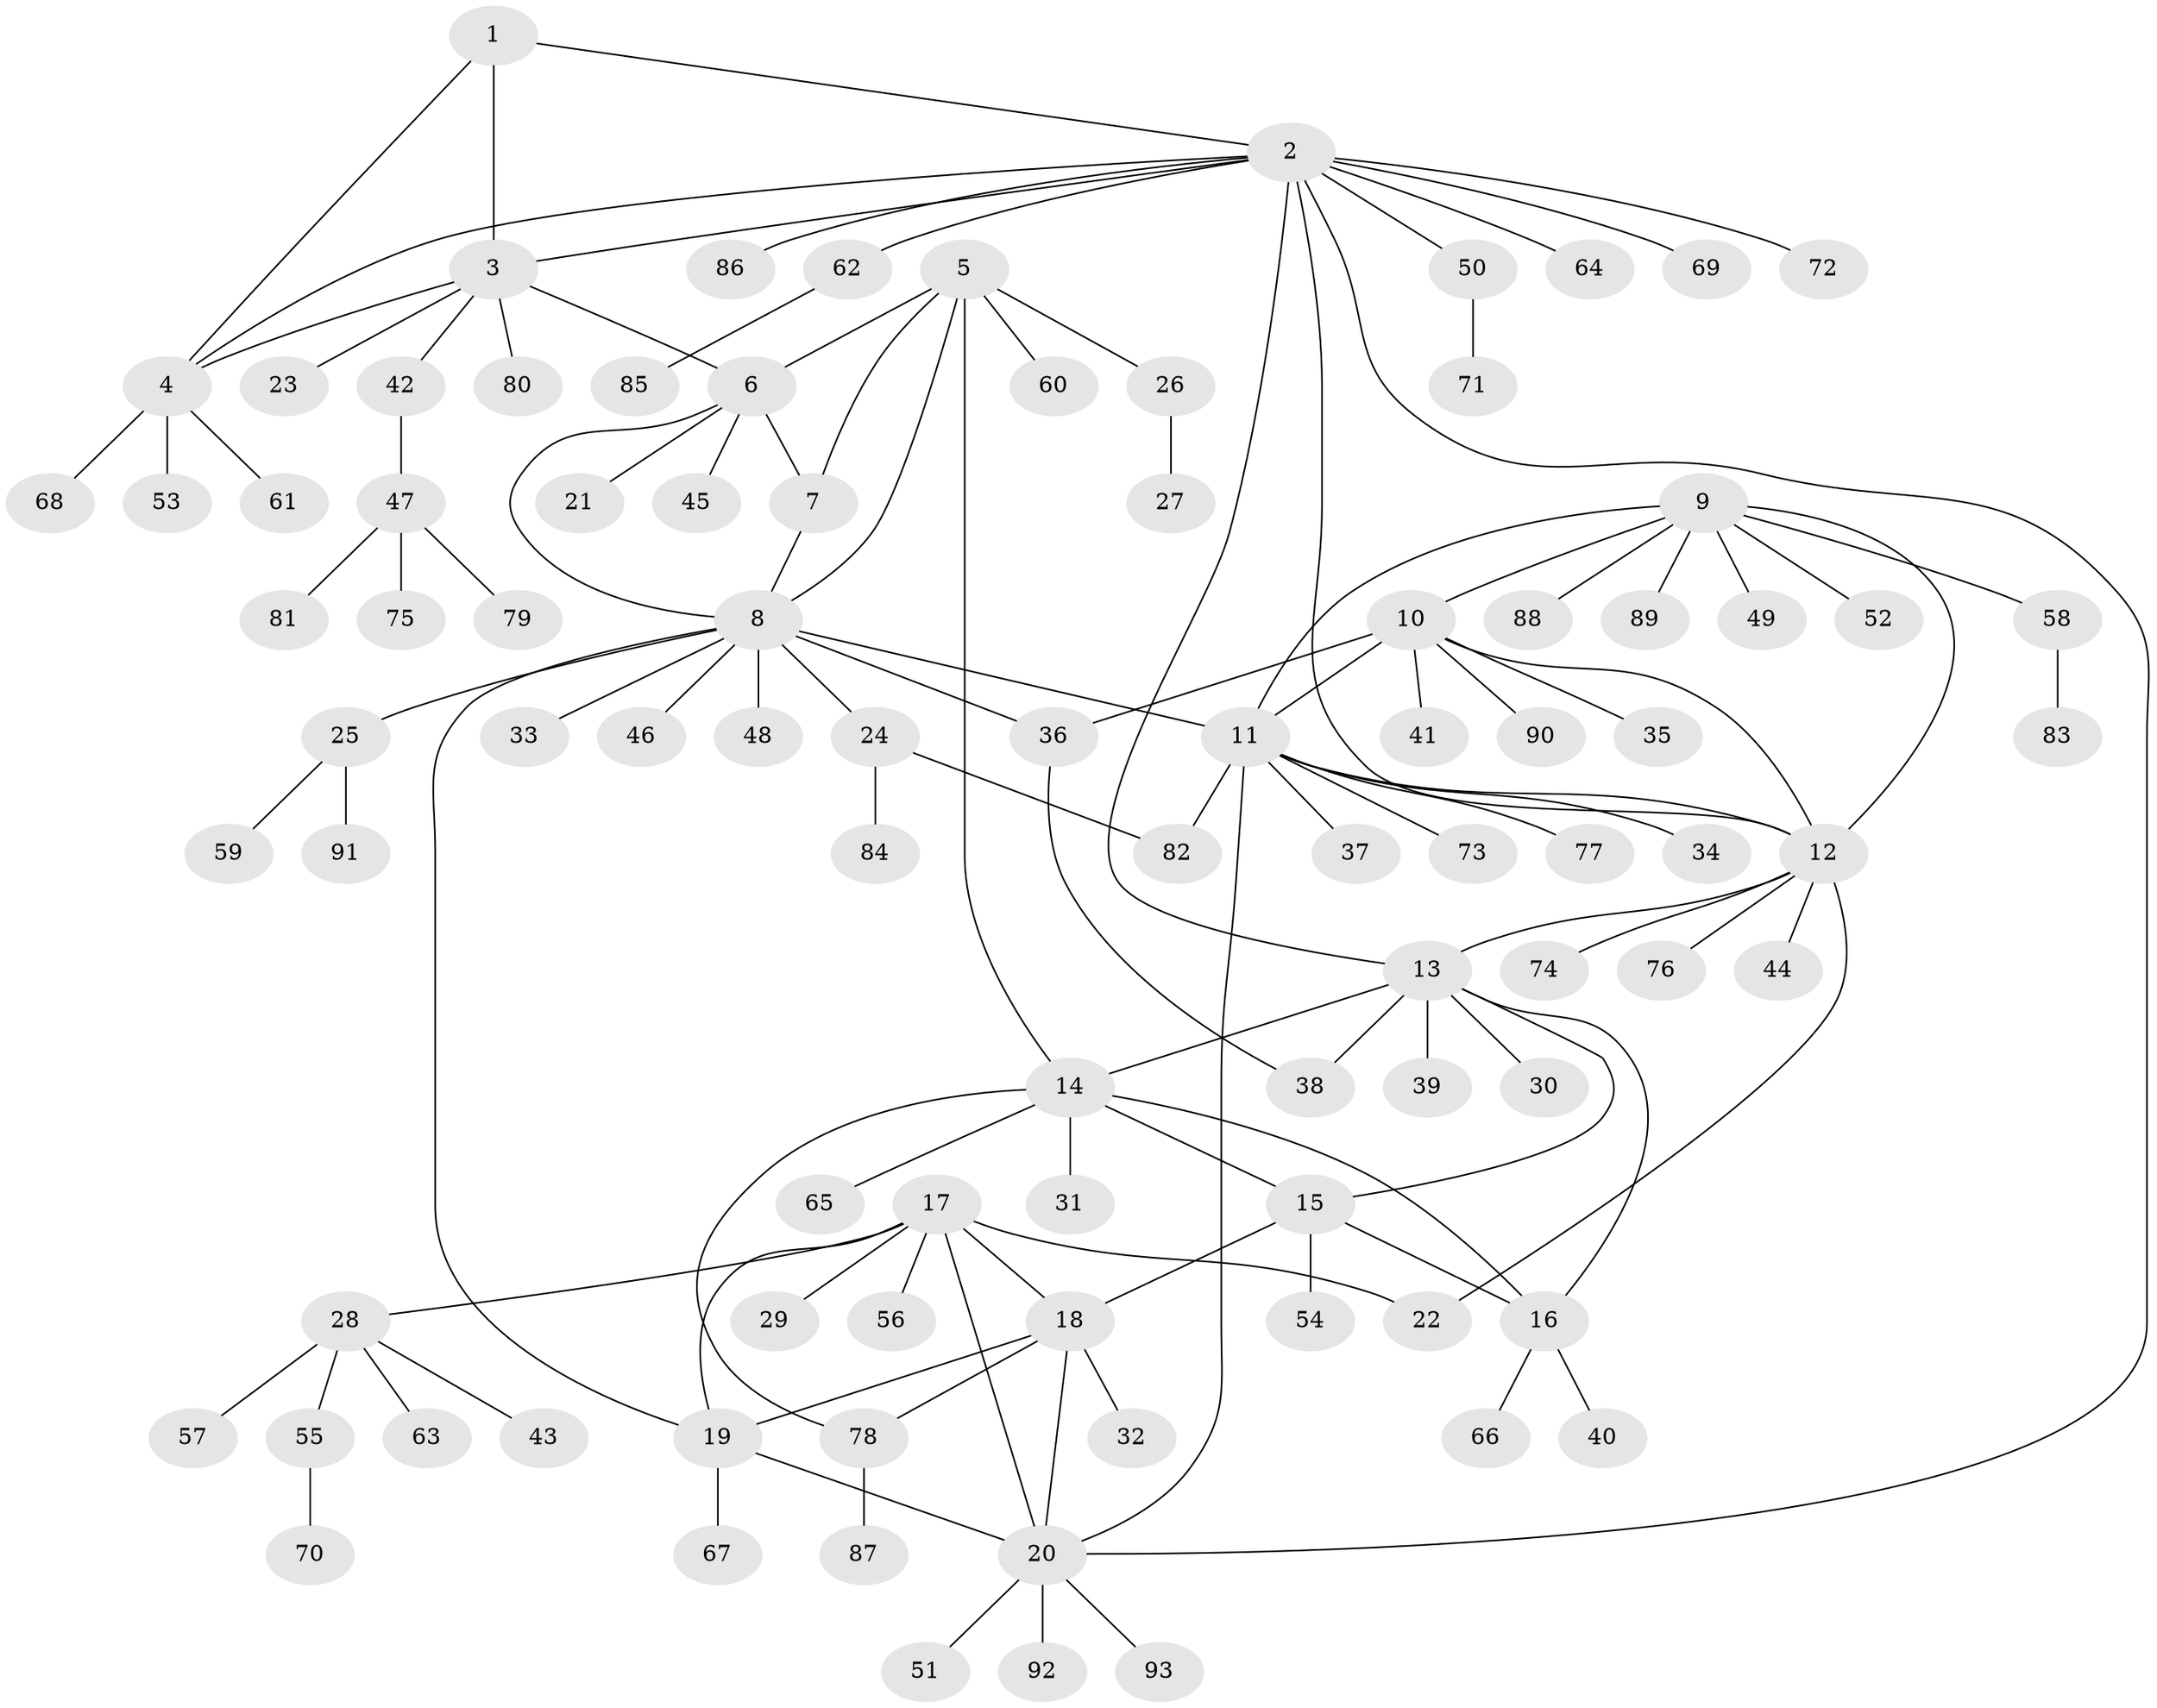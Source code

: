 // Generated by graph-tools (version 1.1) at 2025/55/03/09/25 04:55:20]
// undirected, 93 vertices, 118 edges
graph export_dot {
graph [start="1"]
  node [color=gray90,style=filled];
  1;
  2;
  3;
  4;
  5;
  6;
  7;
  8;
  9;
  10;
  11;
  12;
  13;
  14;
  15;
  16;
  17;
  18;
  19;
  20;
  21;
  22;
  23;
  24;
  25;
  26;
  27;
  28;
  29;
  30;
  31;
  32;
  33;
  34;
  35;
  36;
  37;
  38;
  39;
  40;
  41;
  42;
  43;
  44;
  45;
  46;
  47;
  48;
  49;
  50;
  51;
  52;
  53;
  54;
  55;
  56;
  57;
  58;
  59;
  60;
  61;
  62;
  63;
  64;
  65;
  66;
  67;
  68;
  69;
  70;
  71;
  72;
  73;
  74;
  75;
  76;
  77;
  78;
  79;
  80;
  81;
  82;
  83;
  84;
  85;
  86;
  87;
  88;
  89;
  90;
  91;
  92;
  93;
  1 -- 2;
  1 -- 3;
  1 -- 4;
  2 -- 3;
  2 -- 4;
  2 -- 12;
  2 -- 13;
  2 -- 20;
  2 -- 50;
  2 -- 62;
  2 -- 64;
  2 -- 69;
  2 -- 72;
  2 -- 86;
  3 -- 4;
  3 -- 6;
  3 -- 23;
  3 -- 42;
  3 -- 80;
  4 -- 53;
  4 -- 61;
  4 -- 68;
  5 -- 6;
  5 -- 7;
  5 -- 8;
  5 -- 14;
  5 -- 26;
  5 -- 60;
  6 -- 7;
  6 -- 8;
  6 -- 21;
  6 -- 45;
  7 -- 8;
  8 -- 11;
  8 -- 19;
  8 -- 24;
  8 -- 25;
  8 -- 33;
  8 -- 36;
  8 -- 46;
  8 -- 48;
  9 -- 10;
  9 -- 11;
  9 -- 12;
  9 -- 49;
  9 -- 52;
  9 -- 58;
  9 -- 88;
  9 -- 89;
  10 -- 11;
  10 -- 12;
  10 -- 35;
  10 -- 36;
  10 -- 41;
  10 -- 90;
  11 -- 12;
  11 -- 20;
  11 -- 34;
  11 -- 37;
  11 -- 73;
  11 -- 77;
  11 -- 82;
  12 -- 13;
  12 -- 22;
  12 -- 44;
  12 -- 74;
  12 -- 76;
  13 -- 14;
  13 -- 15;
  13 -- 16;
  13 -- 30;
  13 -- 38;
  13 -- 39;
  14 -- 15;
  14 -- 16;
  14 -- 31;
  14 -- 65;
  14 -- 78;
  15 -- 16;
  15 -- 18;
  15 -- 54;
  16 -- 40;
  16 -- 66;
  17 -- 18;
  17 -- 19;
  17 -- 20;
  17 -- 22;
  17 -- 28;
  17 -- 29;
  17 -- 56;
  18 -- 19;
  18 -- 20;
  18 -- 32;
  18 -- 78;
  19 -- 20;
  19 -- 67;
  20 -- 51;
  20 -- 92;
  20 -- 93;
  24 -- 82;
  24 -- 84;
  25 -- 59;
  25 -- 91;
  26 -- 27;
  28 -- 43;
  28 -- 55;
  28 -- 57;
  28 -- 63;
  36 -- 38;
  42 -- 47;
  47 -- 75;
  47 -- 79;
  47 -- 81;
  50 -- 71;
  55 -- 70;
  58 -- 83;
  62 -- 85;
  78 -- 87;
}
